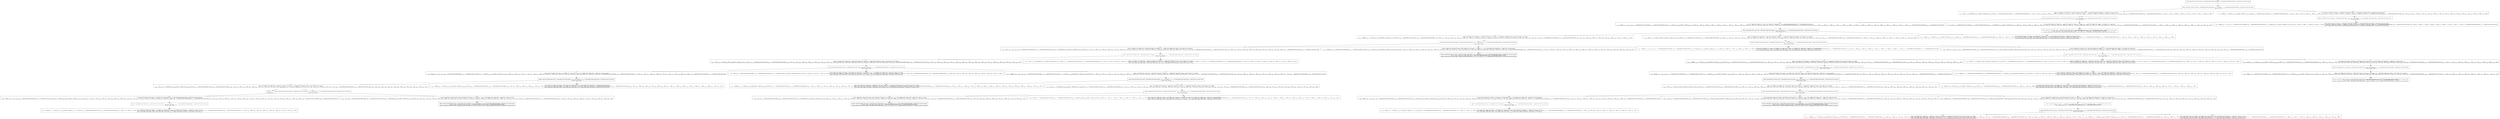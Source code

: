 digraph {
    graph [rankdir=TB
          ,bgcolor=transparent];
    node [shape=box
         ,fillcolor=white
         ,style=filled];
    0 [label=<Or <BR/> eval((C Quad [True True True True], C Quad [False False False False]), v<SUB>0</SUB>, (C Quad [False False False False], C Quad [True True True True])) <BR/>  [  ] >];
    1 [label=<Or <BR/> step((C Quad [True True True True], C Quad [False False False False]), v<SUB>1</SUB>, v<SUB>3</SUB>), eval(v<SUB>3</SUB>, v<SUB>2</SUB>, (C Quad [False False False False], C Quad [True True True True])) <BR/>  [ v<SUB>0</SUB> &rarr; v<SUB>1</SUB> : v<SUB>2</SUB> ] >];
    2 [label=<Or <BR/> eval((C Quad [False True True False], C Quad [True False False True]), v<SUB>2</SUB>, (C Quad [False False False False], C Quad [True True True True])) <BR/>  [ v<SUB>1</SUB> &rarr; Goat, v<SUB>3</SUB> &rarr; (C Quad [False v<SUB>14</SUB> v<SUB>15</SUB> False], C Quad [True v<SUB>18</SUB> v<SUB>19</SUB> True]), v<SUB>4</SUB> &rarr; C Quad [True True True True], v<SUB>5</SUB> &rarr; C Quad [False False False False], v<SUB>7</SUB> &rarr; True, v<SUB>8</SUB> &rarr; True, v<SUB>9</SUB> &rarr; True, v<SUB>10</SUB> &rarr; False, v<SUB>11</SUB> &rarr; False, v<SUB>12</SUB> &rarr; False, v<SUB>13</SUB> &rarr; True, v<SUB>14</SUB> &rarr; True, v<SUB>15</SUB> &rarr; True, v<SUB>16</SUB> &rarr; True, v<SUB>17</SUB> &rarr; False, v<SUB>18</SUB> &rarr; False, v<SUB>19</SUB> &rarr; False, v<SUB>20</SUB> &rarr; False, v<SUB>62</SUB> &rarr; True, v<SUB>63</SUB> &rarr; True, v<SUB>64</SUB> &rarr; True, v<SUB>65</SUB> &rarr; C Quad [False True True False], v<SUB>66</SUB> &rarr; C Quad [True False False True], v<SUB>70</SUB> &rarr; True, v<SUB>71</SUB> &rarr; True, v<SUB>72</SUB> &rarr; False, v<SUB>73</SUB> &rarr; False, v<SUB>74</SUB> &rarr; True, v<SUB>75</SUB> &rarr; True, v<SUB>76</SUB> &rarr; True, v<SUB>77</SUB> &rarr; False, v<SUB>78</SUB> &rarr; False ] >];
    3 [label=<Or <BR/> eval((C Quad [True True True False], C Quad [False False False True]), v<SUB>2</SUB>, (C Quad [False False False False], C Quad [True True True True])) <BR/>  [ v<SUB>1</SUB> &rarr; Empty, v<SUB>3</SUB> &rarr; (C Quad [v<SUB>13</SUB> v<SUB>14</SUB> v<SUB>15</SUB> False], C Quad [v<SUB>17</SUB> v<SUB>18</SUB> v<SUB>19</SUB> True]), v<SUB>4</SUB> &rarr; C Quad [True True True True], v<SUB>5</SUB> &rarr; C Quad [False False False False], v<SUB>7</SUB> &rarr; True, v<SUB>8</SUB> &rarr; True, v<SUB>9</SUB> &rarr; True, v<SUB>10</SUB> &rarr; False, v<SUB>11</SUB> &rarr; False, v<SUB>12</SUB> &rarr; False, v<SUB>13</SUB> &rarr; True, v<SUB>14</SUB> &rarr; True, v<SUB>15</SUB> &rarr; True, v<SUB>16</SUB> &rarr; True, v<SUB>17</SUB> &rarr; False, v<SUB>18</SUB> &rarr; False, v<SUB>19</SUB> &rarr; False, v<SUB>20</SUB> &rarr; False, v<SUB>21</SUB> &rarr; C Quad [True True True False], v<SUB>22</SUB> &rarr; C Quad [False False False True], v<SUB>29</SUB> &rarr; True, v<SUB>30</SUB> &rarr; True, v<SUB>31</SUB> &rarr; False, v<SUB>32</SUB> &rarr; True, v<SUB>33</SUB> &rarr; True, v<SUB>34</SUB> &rarr; False, v<SUB>35</SUB> &rarr; True, v<SUB>36</SUB> &rarr; True, v<SUB>37</SUB> &rarr; False, v<SUB>38</SUB> &rarr; True, v<SUB>39</SUB> &rarr; True, v<SUB>40</SUB> &rarr; True, v<SUB>41</SUB> &rarr; False, v<SUB>42</SUB> &rarr; False, v<SUB>43</SUB> &rarr; False ] >];
    4 [label=<Or <BR/> step((C Quad [False True True False], C Quad [True False False True]), v<SUB>79</SUB>, v<SUB>81</SUB>), eval(v<SUB>81</SUB>, v<SUB>80</SUB>, (C Quad [False False False False], C Quad [True True True True])) <BR/>  [ v<SUB>2</SUB> &rarr; v<SUB>79</SUB> : v<SUB>80</SUB> ] >];
    5 [label=<Or <BR/> eval((C Quad [False True True True], C Quad [True False False False]), v<SUB>80</SUB>, (C Quad [False False False False], C Quad [True True True True])) <BR/>  [ v<SUB>79</SUB> &rarr; Empty, v<SUB>81</SUB> &rarr; (v<SUB>129</SUB>, v<SUB>128</SUB>), v<SUB>82</SUB> &rarr; C Quad [False True True False], v<SUB>83</SUB> &rarr; C Quad [True False False True], v<SUB>84</SUB> &rarr; (C Quad [v<SUB>94</SUB> v<SUB>95</SUB> v<SUB>96</SUB> False], C Quad [v<SUB>98</SUB> v<SUB>99</SUB> v<SUB>100</SUB> True]), v<SUB>88</SUB> &rarr; True, v<SUB>89</SUB> &rarr; False, v<SUB>90</SUB> &rarr; False, v<SUB>91</SUB> &rarr; False, v<SUB>92</SUB> &rarr; True, v<SUB>93</SUB> &rarr; True, v<SUB>94</SUB> &rarr; True, v<SUB>95</SUB> &rarr; False, v<SUB>96</SUB> &rarr; False, v<SUB>97</SUB> &rarr; True, v<SUB>98</SUB> &rarr; False, v<SUB>99</SUB> &rarr; True, v<SUB>100</SUB> &rarr; True, v<SUB>101</SUB> &rarr; False, v<SUB>102</SUB> &rarr; C Quad [True False False False], v<SUB>103</SUB> &rarr; C Quad [False True True True], v<SUB>113</SUB> &rarr; True, v<SUB>114</SUB> &rarr; False, v<SUB>115</SUB> &rarr; False, v<SUB>116</SUB> &rarr; True, v<SUB>117</SUB> &rarr; False, v<SUB>118</SUB> &rarr; False, v<SUB>119</SUB> &rarr; False, v<SUB>120</SUB> &rarr; False, v<SUB>121</SUB> &rarr; False, v<SUB>122</SUB> &rarr; True, v<SUB>123</SUB> &rarr; False, v<SUB>124</SUB> &rarr; False, v<SUB>125</SUB> &rarr; False, v<SUB>126</SUB> &rarr; True, v<SUB>127</SUB> &rarr; True, v<SUB>128</SUB> &rarr; C Quad [True False False False], v<SUB>129</SUB> &rarr; C Quad [False True True True] ] >];
    6 [label=<Or <BR/> swap((C Quad [False False False False], C Quad [True True True True]), v<SUB>81</SUB>), eval(v<SUB>81</SUB>, v<SUB>80</SUB>, (C Quad [False False False False], C Quad [True True True True])) <BR/>  [ v<SUB>79</SUB> &rarr; Goat, v<SUB>82</SUB> &rarr; C Quad [False True True False], v<SUB>83</SUB> &rarr; C Quad [True False False True], v<SUB>84</SUB> &rarr; (C Quad [False v<SUB>95</SUB> v<SUB>96</SUB> False], C Quad [True v<SUB>99</SUB> v<SUB>100</SUB> True]), v<SUB>88</SUB> &rarr; True, v<SUB>89</SUB> &rarr; False, v<SUB>90</SUB> &rarr; False, v<SUB>91</SUB> &rarr; False, v<SUB>92</SUB> &rarr; True, v<SUB>93</SUB> &rarr; True, v<SUB>94</SUB> &rarr; True, v<SUB>95</SUB> &rarr; False, v<SUB>96</SUB> &rarr; False, v<SUB>97</SUB> &rarr; True, v<SUB>98</SUB> &rarr; False, v<SUB>99</SUB> &rarr; True, v<SUB>100</SUB> &rarr; True, v<SUB>101</SUB> &rarr; False, v<SUB>146</SUB> &rarr; False, v<SUB>147</SUB> &rarr; False, v<SUB>148</SUB> &rarr; True, v<SUB>149</SUB> &rarr; C Quad [False False False False], v<SUB>150</SUB> &rarr; C Quad [True True True True], v<SUB>151</SUB> &rarr; False, v<SUB>152</SUB> &rarr; False, v<SUB>153</SUB> &rarr; False, v<SUB>154</SUB> &rarr; False, v<SUB>155</SUB> &rarr; False, v<SUB>156</SUB> &rarr; False, v<SUB>157</SUB> &rarr; True, v<SUB>158</SUB> &rarr; True, v<SUB>159</SUB> &rarr; True ] >];
    7 [label=<Or <BR/> step((C Quad [False True True True], C Quad [True False False False]), v<SUB>130</SUB>, v<SUB>132</SUB>), eval(v<SUB>132</SUB>, v<SUB>131</SUB>, (C Quad [False False False False], C Quad [True True True True])) <BR/>  [ v<SUB>80</SUB> &rarr; v<SUB>130</SUB> : v<SUB>131</SUB> ] >];
    8 [label=<Or <BR/> eval((C Quad [False True False False], C Quad [True False True True]), v<SUB>131</SUB>, (C Quad [False False False False], C Quad [True True True True])) <BR/>  [ v<SUB>130</SUB> &rarr; Cabbage, v<SUB>132</SUB> &rarr; (C Quad [v<SUB>142</SUB> v<SUB>143</SUB> False False], C Quad [v<SUB>146</SUB> v<SUB>147</SUB> True True]), v<SUB>133</SUB> &rarr; C Quad [False True True True], v<SUB>134</SUB> &rarr; C Quad [True False False False], v<SUB>136</SUB> &rarr; False, v<SUB>137</SUB> &rarr; True, v<SUB>138</SUB> &rarr; True, v<SUB>139</SUB> &rarr; True, v<SUB>140</SUB> &rarr; False, v<SUB>141</SUB> &rarr; False, v<SUB>142</SUB> &rarr; False, v<SUB>143</SUB> &rarr; True, v<SUB>144</SUB> &rarr; True, v<SUB>145</SUB> &rarr; True, v<SUB>146</SUB> &rarr; True, v<SUB>147</SUB> &rarr; False, v<SUB>148</SUB> &rarr; False, v<SUB>149</SUB> &rarr; False, v<SUB>196</SUB> &rarr; False, v<SUB>197</SUB> &rarr; True, v<SUB>198</SUB> &rarr; True, v<SUB>199</SUB> &rarr; C Quad [False True False False], v<SUB>200</SUB> &rarr; C Quad [True False True True], v<SUB>204</SUB> &rarr; True, v<SUB>205</SUB> &rarr; False, v<SUB>206</SUB> &rarr; False, v<SUB>207</SUB> &rarr; False, v<SUB>208</SUB> &rarr; True, v<SUB>209</SUB> &rarr; False, v<SUB>210</SUB> &rarr; True, v<SUB>211</SUB> &rarr; False, v<SUB>212</SUB> &rarr; True ] >];
    9 [label=<Or <BR/> eval((C Quad [False False True False], C Quad [False True False True]), v<SUB>131</SUB>, (C Quad [False False False False], C Quad [True True True True])) <BR/>  [ v<SUB>130</SUB> &rarr; Wolf, v<SUB>132</SUB> &rarr; (C Quad [v<SUB>142</SUB> False v<SUB>144</SUB> False], C Quad [v<SUB>147</SUB> True v<SUB>148</SUB> True]), v<SUB>133</SUB> &rarr; C Quad [False True True True], v<SUB>134</SUB> &rarr; C Quad [True False False False], v<SUB>136</SUB> &rarr; False, v<SUB>137</SUB> &rarr; True, v<SUB>138</SUB> &rarr; True, v<SUB>139</SUB> &rarr; True, v<SUB>140</SUB> &rarr; False, v<SUB>141</SUB> &rarr; False, v<SUB>142</SUB> &rarr; False, v<SUB>143</SUB> &rarr; True, v<SUB>144</SUB> &rarr; True, v<SUB>145</SUB> &rarr; True, v<SUB>146</SUB> &rarr; True, v<SUB>147</SUB> &rarr; False, v<SUB>148</SUB> &rarr; False, v<SUB>149</SUB> &rarr; False, v<SUB>164</SUB> &rarr; False, v<SUB>165</SUB> &rarr; True, v<SUB>166</SUB> &rarr; True, v<SUB>167</SUB> &rarr; C Quad [False False True False], v<SUB>168</SUB> &rarr; C Quad [False True False True], v<SUB>172</SUB> &rarr; False, v<SUB>173</SUB> &rarr; True, v<SUB>174</SUB> &rarr; False, v<SUB>175</SUB> &rarr; False, v<SUB>176</SUB> &rarr; False, v<SUB>177</SUB> &rarr; True, v<SUB>178</SUB> &rarr; False, v<SUB>179</SUB> &rarr; True, v<SUB>180</SUB> &rarr; False ] >];
    10 [label=<Leaf <BR/> eval((C Quad [False True True False], C Quad [True False False True]), v<SUB>131</SUB>, (C Quad [False False False False], C Quad [True True True True])) <BR/>  [ v<SUB>130</SUB> &rarr; Empty, v<SUB>132</SUB> &rarr; (C Quad [v<SUB>142</SUB> v<SUB>143</SUB> v<SUB>144</SUB> False], C Quad [v<SUB>146</SUB> v<SUB>147</SUB> v<SUB>148</SUB> True]), v<SUB>133</SUB> &rarr; C Quad [False True True True], v<SUB>134</SUB> &rarr; C Quad [True False False False], v<SUB>136</SUB> &rarr; False, v<SUB>137</SUB> &rarr; True, v<SUB>138</SUB> &rarr; True, v<SUB>139</SUB> &rarr; True, v<SUB>140</SUB> &rarr; False, v<SUB>141</SUB> &rarr; False, v<SUB>142</SUB> &rarr; False, v<SUB>143</SUB> &rarr; True, v<SUB>144</SUB> &rarr; True, v<SUB>145</SUB> &rarr; True, v<SUB>146</SUB> &rarr; True, v<SUB>147</SUB> &rarr; False, v<SUB>148</SUB> &rarr; False, v<SUB>149</SUB> &rarr; False, v<SUB>150</SUB> &rarr; C Quad [False True True False], v<SUB>151</SUB> &rarr; C Quad [True False False True], v<SUB>152</SUB> &rarr; True, v<SUB>153</SUB> &rarr; True, v<SUB>154</SUB> &rarr; False, v<SUB>155</SUB> &rarr; False, v<SUB>156</SUB> &rarr; True, v<SUB>157</SUB> &rarr; True, v<SUB>158</SUB> &rarr; True, v<SUB>159</SUB> &rarr; False, v<SUB>160</SUB> &rarr; False ]  <BR/> eval((C Quad [False True True False], C Quad [True False False True]), v<SUB>2</SUB>, (C Quad [False False False False], C Quad [True True True True]))>];
    11 [label=<Or <BR/> step((C Quad [False True False False], C Quad [True False True True]), v<SUB>213</SUB>, v<SUB>215</SUB>), eval(v<SUB>215</SUB>, v<SUB>214</SUB>, (C Quad [False False False False], C Quad [True True True True])) <BR/>  [ v<SUB>131</SUB> &rarr; v<SUB>213</SUB> : v<SUB>214</SUB> ] >];
    12 [label=<Or <BR/> eval((C Quad [True True False True], C Quad [False False True False]), v<SUB>214</SUB>, (C Quad [False False False False], C Quad [True True True True])) <BR/>  [ v<SUB>213</SUB> &rarr; Goat, v<SUB>215</SUB> &rarr; (v<SUB>251</SUB>, v<SUB>250</SUB>), v<SUB>216</SUB> &rarr; C Quad [False True False False], v<SUB>217</SUB> &rarr; C Quad [True False True True], v<SUB>218</SUB> &rarr; (C Quad [False v<SUB>229</SUB> v<SUB>230</SUB> False], C Quad [True v<SUB>233</SUB> v<SUB>234</SUB> True]), v<SUB>222</SUB> &rarr; True, v<SUB>223</SUB> &rarr; False, v<SUB>224</SUB> &rarr; True, v<SUB>225</SUB> &rarr; False, v<SUB>226</SUB> &rarr; True, v<SUB>227</SUB> &rarr; False, v<SUB>228</SUB> &rarr; True, v<SUB>229</SUB> &rarr; False, v<SUB>230</SUB> &rarr; True, v<SUB>231</SUB> &rarr; True, v<SUB>232</SUB> &rarr; False, v<SUB>233</SUB> &rarr; True, v<SUB>234</SUB> &rarr; False, v<SUB>235</SUB> &rarr; False, v<SUB>236</SUB> &rarr; False, v<SUB>237</SUB> &rarr; True, v<SUB>238</SUB> &rarr; True, v<SUB>239</SUB> &rarr; C Quad [False False True False], v<SUB>240</SUB> &rarr; C Quad [True True False True], v<SUB>241</SUB> &rarr; False, v<SUB>242</SUB> &rarr; True, v<SUB>243</SUB> &rarr; False, v<SUB>244</SUB> &rarr; False, v<SUB>245</SUB> &rarr; False, v<SUB>246</SUB> &rarr; True, v<SUB>247</SUB> &rarr; True, v<SUB>248</SUB> &rarr; True, v<SUB>249</SUB> &rarr; False, v<SUB>250</SUB> &rarr; C Quad [False False True False], v<SUB>251</SUB> &rarr; C Quad [True True False True] ] >];
    13 [label=<Or <BR/> swap((C Quad [True False False False], C Quad [False True True True]), v<SUB>215</SUB>), eval(v<SUB>215</SUB>, v<SUB>214</SUB>, (C Quad [False False False False], C Quad [True True True True])) <BR/>  [ v<SUB>213</SUB> &rarr; Cabbage, v<SUB>216</SUB> &rarr; C Quad [False True False False], v<SUB>217</SUB> &rarr; C Quad [True False True True], v<SUB>218</SUB> &rarr; (C Quad [v<SUB>228</SUB> v<SUB>229</SUB> False False], C Quad [v<SUB>232</SUB> v<SUB>233</SUB> True True]), v<SUB>222</SUB> &rarr; True, v<SUB>223</SUB> &rarr; False, v<SUB>224</SUB> &rarr; True, v<SUB>225</SUB> &rarr; False, v<SUB>226</SUB> &rarr; True, v<SUB>227</SUB> &rarr; False, v<SUB>228</SUB> &rarr; True, v<SUB>229</SUB> &rarr; False, v<SUB>230</SUB> &rarr; True, v<SUB>231</SUB> &rarr; True, v<SUB>232</SUB> &rarr; False, v<SUB>233</SUB> &rarr; True, v<SUB>234</SUB> &rarr; False, v<SUB>235</SUB> &rarr; False, v<SUB>265</SUB> &rarr; True, v<SUB>266</SUB> &rarr; False, v<SUB>267</SUB> &rarr; True, v<SUB>268</SUB> &rarr; C Quad [True False False False], v<SUB>269</SUB> &rarr; C Quad [False True True True], v<SUB>270</SUB> &rarr; True, v<SUB>271</SUB> &rarr; False, v<SUB>272</SUB> &rarr; False, v<SUB>273</SUB> &rarr; True, v<SUB>274</SUB> &rarr; False, v<SUB>275</SUB> &rarr; False, v<SUB>276</SUB> &rarr; False, v<SUB>277</SUB> &rarr; False, v<SUB>278</SUB> &rarr; False, v<SUB>279</SUB> &rarr; True, v<SUB>280</SUB> &rarr; False, v<SUB>281</SUB> &rarr; False, v<SUB>282</SUB> &rarr; False, v<SUB>283</SUB> &rarr; True, v<SUB>284</SUB> &rarr; True ] >];
    14 [label=<Or <BR/> step((C Quad [True True False True], C Quad [False False True False]), v<SUB>252</SUB>, v<SUB>254</SUB>), eval(v<SUB>254</SUB>, v<SUB>253</SUB>, (C Quad [False False False False], C Quad [True True True True])) <BR/>  [ v<SUB>214</SUB> &rarr; v<SUB>252</SUB> : v<SUB>253</SUB> ] >];
    15 [label=<Or <BR/> eval((C Quad [True False False False], C Quad [False True True True]), v<SUB>253</SUB>, (C Quad [False False False False], C Quad [True True True True])) <BR/>  [ v<SUB>252</SUB> &rarr; Wolf, v<SUB>254</SUB> &rarr; (C Quad [v<SUB>264</SUB> False v<SUB>266</SUB> False], C Quad [v<SUB>269</SUB> True v<SUB>270</SUB> True]), v<SUB>255</SUB> &rarr; C Quad [True True False True], v<SUB>256</SUB> &rarr; C Quad [False False True False], v<SUB>258</SUB> &rarr; True, v<SUB>259</SUB> &rarr; True, v<SUB>260</SUB> &rarr; False, v<SUB>261</SUB> &rarr; False, v<SUB>262</SUB> &rarr; False, v<SUB>263</SUB> &rarr; True, v<SUB>264</SUB> &rarr; True, v<SUB>265</SUB> &rarr; True, v<SUB>266</SUB> &rarr; False, v<SUB>267</SUB> &rarr; True, v<SUB>268</SUB> &rarr; False, v<SUB>269</SUB> &rarr; False, v<SUB>270</SUB> &rarr; True, v<SUB>271</SUB> &rarr; False, v<SUB>286</SUB> &rarr; True, v<SUB>287</SUB> &rarr; False, v<SUB>288</SUB> &rarr; True, v<SUB>289</SUB> &rarr; C Quad [True False False False], v<SUB>290</SUB> &rarr; C Quad [False True True True], v<SUB>291</SUB> &rarr; True, v<SUB>292</SUB> &rarr; False, v<SUB>293</SUB> &rarr; False, v<SUB>294</SUB> &rarr; True, v<SUB>295</SUB> &rarr; False, v<SUB>296</SUB> &rarr; False, v<SUB>297</SUB> &rarr; False, v<SUB>298</SUB> &rarr; False, v<SUB>299</SUB> &rarr; False, v<SUB>300</SUB> &rarr; True, v<SUB>301</SUB> &rarr; False, v<SUB>302</SUB> &rarr; False, v<SUB>303</SUB> &rarr; False, v<SUB>304</SUB> &rarr; True, v<SUB>305</SUB> &rarr; True ] >];
    16 [label=<Leaf <BR/> eval((C Quad [False True False False], C Quad [True False True True]), v<SUB>253</SUB>, (C Quad [False False False False], C Quad [True True True True])) <BR/>  [ v<SUB>252</SUB> &rarr; Goat, v<SUB>254</SUB> &rarr; (C Quad [False v<SUB>265</SUB> v<SUB>266</SUB> False], C Quad [True v<SUB>269</SUB> v<SUB>270</SUB> True]), v<SUB>255</SUB> &rarr; C Quad [True True False True], v<SUB>256</SUB> &rarr; C Quad [False False True False], v<SUB>258</SUB> &rarr; True, v<SUB>259</SUB> &rarr; True, v<SUB>260</SUB> &rarr; False, v<SUB>261</SUB> &rarr; False, v<SUB>262</SUB> &rarr; False, v<SUB>263</SUB> &rarr; True, v<SUB>264</SUB> &rarr; True, v<SUB>265</SUB> &rarr; True, v<SUB>266</SUB> &rarr; False, v<SUB>267</SUB> &rarr; True, v<SUB>268</SUB> &rarr; False, v<SUB>269</SUB> &rarr; False, v<SUB>270</SUB> &rarr; True, v<SUB>271</SUB> &rarr; False, v<SUB>272</SUB> &rarr; True, v<SUB>273</SUB> &rarr; False, v<SUB>274</SUB> &rarr; True, v<SUB>275</SUB> &rarr; C Quad [False True False False], v<SUB>276</SUB> &rarr; C Quad [True False True True], v<SUB>277</SUB> &rarr; True, v<SUB>278</SUB> &rarr; False, v<SUB>279</SUB> &rarr; False, v<SUB>280</SUB> &rarr; False, v<SUB>281</SUB> &rarr; True, v<SUB>282</SUB> &rarr; False, v<SUB>283</SUB> &rarr; True, v<SUB>284</SUB> &rarr; False, v<SUB>285</SUB> &rarr; True ]  <BR/> eval((C Quad [False True False False], C Quad [True False True True]), v<SUB>131</SUB>, (C Quad [False False False False], C Quad [True True True True]))>];
    17 [label=<Or <BR/> step((C Quad [True False False False], C Quad [False True True True]), v<SUB>306</SUB>, v<SUB>308</SUB>), eval(v<SUB>308</SUB>, v<SUB>307</SUB>, (C Quad [False False False False], C Quad [True True True True])) <BR/>  [ v<SUB>253</SUB> &rarr; v<SUB>306</SUB> : v<SUB>307</SUB> ] >];
    18 [label=<Or <BR/> eval((C Quad [True False False True], C Quad [False True True False]), v<SUB>307</SUB>, (C Quad [False False False False], C Quad [True True True True])) <BR/>  [ v<SUB>306</SUB> &rarr; Empty, v<SUB>308</SUB> &rarr; (v<SUB>341</SUB>, v<SUB>340</SUB>), v<SUB>309</SUB> &rarr; C Quad [True False False False], v<SUB>310</SUB> &rarr; C Quad [False True True True], v<SUB>311</SUB> &rarr; (C Quad [v<SUB>321</SUB> v<SUB>322</SUB> v<SUB>323</SUB> False], C Quad [v<SUB>325</SUB> v<SUB>326</SUB> v<SUB>327</SUB> True]), v<SUB>315</SUB> &rarr; False, v<SUB>316</SUB> &rarr; True, v<SUB>317</SUB> &rarr; True, v<SUB>318</SUB> &rarr; True, v<SUB>319</SUB> &rarr; False, v<SUB>320</SUB> &rarr; False, v<SUB>321</SUB> &rarr; False, v<SUB>322</SUB> &rarr; True, v<SUB>323</SUB> &rarr; True, v<SUB>324</SUB> &rarr; True, v<SUB>325</SUB> &rarr; True, v<SUB>326</SUB> &rarr; False, v<SUB>327</SUB> &rarr; False, v<SUB>328</SUB> &rarr; False, v<SUB>329</SUB> &rarr; C Quad [False True True False], v<SUB>330</SUB> &rarr; C Quad [True False False True], v<SUB>331</SUB> &rarr; True, v<SUB>332</SUB> &rarr; True, v<SUB>333</SUB> &rarr; False, v<SUB>334</SUB> &rarr; False, v<SUB>335</SUB> &rarr; True, v<SUB>336</SUB> &rarr; True, v<SUB>337</SUB> &rarr; True, v<SUB>338</SUB> &rarr; False, v<SUB>339</SUB> &rarr; False, v<SUB>340</SUB> &rarr; C Quad [False True True False], v<SUB>341</SUB> &rarr; C Quad [True False False True] ] >];
    19 [label=<Leaf <BR/> swap((C Quad [False False True False], C Quad [False True False True]), v<SUB>308</SUB>), eval(v<SUB>308</SUB>, v<SUB>307</SUB>, (C Quad [False False False False], C Quad [True True True True])) <BR/>  [ v<SUB>306</SUB> &rarr; Wolf, v<SUB>309</SUB> &rarr; C Quad [True False False False], v<SUB>310</SUB> &rarr; C Quad [False True True True], v<SUB>311</SUB> &rarr; (C Quad [v<SUB>321</SUB> False v<SUB>323</SUB> False], C Quad [v<SUB>326</SUB> True v<SUB>327</SUB> True]), v<SUB>315</SUB> &rarr; False, v<SUB>316</SUB> &rarr; True, v<SUB>317</SUB> &rarr; True, v<SUB>318</SUB> &rarr; True, v<SUB>319</SUB> &rarr; False, v<SUB>320</SUB> &rarr; False, v<SUB>321</SUB> &rarr; False, v<SUB>322</SUB> &rarr; True, v<SUB>323</SUB> &rarr; True, v<SUB>324</SUB> &rarr; True, v<SUB>325</SUB> &rarr; True, v<SUB>326</SUB> &rarr; False, v<SUB>327</SUB> &rarr; False, v<SUB>328</SUB> &rarr; False, v<SUB>340</SUB> &rarr; False, v<SUB>341</SUB> &rarr; True, v<SUB>342</SUB> &rarr; True, v<SUB>343</SUB> &rarr; C Quad [False False True False], v<SUB>344</SUB> &rarr; C Quad [False True False True], v<SUB>345</SUB> &rarr; False, v<SUB>346</SUB> &rarr; True, v<SUB>347</SUB> &rarr; False, v<SUB>348</SUB> &rarr; False, v<SUB>349</SUB> &rarr; False, v<SUB>350</SUB> &rarr; True, v<SUB>351</SUB> &rarr; False, v<SUB>352</SUB> &rarr; True, v<SUB>353</SUB> &rarr; False ]  <BR/> swap((C Quad [False False True False], C Quad [False True False True]), v<SUB>391</SUB>), eval(v<SUB>391</SUB>, v<SUB>390</SUB>, (C Quad [False False False False], C Quad [True True True True]))>];
    20 [label=<Or <BR/> eval((C Quad [True False True True], C Quad [False True False False]), v<SUB>307</SUB>, (C Quad [False False False False], C Quad [True True True True])) <BR/>  [ v<SUB>306</SUB> &rarr; Cabbage, v<SUB>308</SUB> &rarr; (v<SUB>369</SUB>, v<SUB>368</SUB>), v<SUB>309</SUB> &rarr; C Quad [True False False False], v<SUB>310</SUB> &rarr; C Quad [False True True True], v<SUB>311</SUB> &rarr; (C Quad [v<SUB>321</SUB> v<SUB>322</SUB> False False], C Quad [v<SUB>325</SUB> v<SUB>326</SUB> True True]), v<SUB>315</SUB> &rarr; False, v<SUB>316</SUB> &rarr; True, v<SUB>317</SUB> &rarr; True, v<SUB>318</SUB> &rarr; True, v<SUB>319</SUB> &rarr; False, v<SUB>320</SUB> &rarr; False, v<SUB>321</SUB> &rarr; False, v<SUB>322</SUB> &rarr; True, v<SUB>323</SUB> &rarr; True, v<SUB>324</SUB> &rarr; True, v<SUB>325</SUB> &rarr; True, v<SUB>326</SUB> &rarr; False, v<SUB>327</SUB> &rarr; False, v<SUB>328</SUB> &rarr; False, v<SUB>354</SUB> &rarr; False, v<SUB>355</SUB> &rarr; True, v<SUB>356</SUB> &rarr; True, v<SUB>357</SUB> &rarr; C Quad [False True False False], v<SUB>358</SUB> &rarr; C Quad [True False True True], v<SUB>359</SUB> &rarr; True, v<SUB>360</SUB> &rarr; False, v<SUB>361</SUB> &rarr; False, v<SUB>362</SUB> &rarr; False, v<SUB>363</SUB> &rarr; True, v<SUB>364</SUB> &rarr; False, v<SUB>365</SUB> &rarr; True, v<SUB>366</SUB> &rarr; False, v<SUB>367</SUB> &rarr; True, v<SUB>368</SUB> &rarr; C Quad [False True False False], v<SUB>369</SUB> &rarr; C Quad [True False True True] ] >];
    21 [label=<Or <BR/> step((C Quad [True False False True], C Quad [False True True False]), v<SUB>342</SUB>, v<SUB>344</SUB>), eval(v<SUB>344</SUB>, v<SUB>343</SUB>, (C Quad [False False False False], C Quad [True True True True])) <BR/>  [ v<SUB>307</SUB> &rarr; v<SUB>342</SUB> : v<SUB>343</SUB> ] >];
    22 [label=<Or <BR/> eval((C Quad [False False False False], C Quad [True True True True]), v<SUB>343</SUB>, (C Quad [False False False False], C Quad [True True True True])) <BR/>  [ v<SUB>342</SUB> &rarr; Goat, v<SUB>344</SUB> &rarr; (C Quad [False v<SUB>355</SUB> v<SUB>356</SUB> False], C Quad [True v<SUB>359</SUB> v<SUB>360</SUB> True]), v<SUB>345</SUB> &rarr; C Quad [True False False True], v<SUB>346</SUB> &rarr; C Quad [False True True False], v<SUB>348</SUB> &rarr; True, v<SUB>349</SUB> &rarr; False, v<SUB>350</SUB> &rarr; False, v<SUB>351</SUB> &rarr; False, v<SUB>352</SUB> &rarr; True, v<SUB>353</SUB> &rarr; True, v<SUB>354</SUB> &rarr; True, v<SUB>355</SUB> &rarr; False, v<SUB>356</SUB> &rarr; False, v<SUB>357</SUB> &rarr; True, v<SUB>358</SUB> &rarr; False, v<SUB>359</SUB> &rarr; True, v<SUB>360</SUB> &rarr; True, v<SUB>361</SUB> &rarr; False, v<SUB>379</SUB> &rarr; False, v<SUB>380</SUB> &rarr; False, v<SUB>381</SUB> &rarr; True, v<SUB>382</SUB> &rarr; C Quad [False False False False], v<SUB>383</SUB> &rarr; C Quad [True True True True], v<SUB>384</SUB> &rarr; False, v<SUB>385</SUB> &rarr; False, v<SUB>386</SUB> &rarr; False, v<SUB>387</SUB> &rarr; False, v<SUB>388</SUB> &rarr; False, v<SUB>389</SUB> &rarr; False, v<SUB>390</SUB> &rarr; True, v<SUB>391</SUB> &rarr; True, v<SUB>392</SUB> &rarr; True ] >];
    23 [label=<Leaf <BR/> eval((C Quad [True False False False], C Quad [False True True True]), v<SUB>343</SUB>, (C Quad [False False False False], C Quad [True True True True])) <BR/>  [ v<SUB>342</SUB> &rarr; Empty, v<SUB>344</SUB> &rarr; (C Quad [v<SUB>354</SUB> v<SUB>355</SUB> v<SUB>356</SUB> False], C Quad [v<SUB>358</SUB> v<SUB>359</SUB> v<SUB>360</SUB> True]), v<SUB>345</SUB> &rarr; C Quad [True False False True], v<SUB>346</SUB> &rarr; C Quad [False True True False], v<SUB>348</SUB> &rarr; True, v<SUB>349</SUB> &rarr; False, v<SUB>350</SUB> &rarr; False, v<SUB>351</SUB> &rarr; False, v<SUB>352</SUB> &rarr; True, v<SUB>353</SUB> &rarr; True, v<SUB>354</SUB> &rarr; True, v<SUB>355</SUB> &rarr; False, v<SUB>356</SUB> &rarr; False, v<SUB>357</SUB> &rarr; True, v<SUB>358</SUB> &rarr; False, v<SUB>359</SUB> &rarr; True, v<SUB>360</SUB> &rarr; True, v<SUB>361</SUB> &rarr; False, v<SUB>362</SUB> &rarr; C Quad [True False False False], v<SUB>363</SUB> &rarr; C Quad [False True True True], v<SUB>364</SUB> &rarr; True, v<SUB>365</SUB> &rarr; False, v<SUB>366</SUB> &rarr; False, v<SUB>367</SUB> &rarr; True, v<SUB>368</SUB> &rarr; False, v<SUB>369</SUB> &rarr; False, v<SUB>370</SUB> &rarr; False, v<SUB>371</SUB> &rarr; False, v<SUB>372</SUB> &rarr; False, v<SUB>373</SUB> &rarr; True, v<SUB>374</SUB> &rarr; False, v<SUB>375</SUB> &rarr; False, v<SUB>376</SUB> &rarr; False, v<SUB>377</SUB> &rarr; True, v<SUB>378</SUB> &rarr; True ]  <BR/> eval((C Quad [True False False False], C Quad [False True True True]), v<SUB>253</SUB>, (C Quad [False False False False], C Quad [True True True True]))>];
    24 [label=<Success <BR/>  [ v<SUB>343</SUB> &rarr; [] ] >];
    25 [label=<Or <BR/> step((C Quad [False False False False], C Quad [True True True True]), v<SUB>393</SUB>, v<SUB>395</SUB>), eval(v<SUB>395</SUB>, v<SUB>394</SUB>, (C Quad [False False False False], C Quad [True True True True])) <BR/>  [ v<SUB>343</SUB> &rarr; v<SUB>393</SUB> : v<SUB>394</SUB> ] >];
    26 [label=<Or <BR/> eval((C Quad [False False False True], C Quad [True True True False]), v<SUB>394</SUB>, (C Quad [False False False False], C Quad [True True True True])) <BR/>  [ v<SUB>393</SUB> &rarr; Empty, v<SUB>395</SUB> &rarr; (v<SUB>434</SUB>, v<SUB>433</SUB>), v<SUB>396</SUB> &rarr; C Quad [False False False False], v<SUB>397</SUB> &rarr; C Quad [True True True True], v<SUB>398</SUB> &rarr; (C Quad [v<SUB>408</SUB> v<SUB>409</SUB> v<SUB>410</SUB> False], C Quad [v<SUB>412</SUB> v<SUB>413</SUB> v<SUB>414</SUB> True]), v<SUB>402</SUB> &rarr; True, v<SUB>403</SUB> &rarr; True, v<SUB>404</SUB> &rarr; True, v<SUB>405</SUB> &rarr; False, v<SUB>406</SUB> &rarr; False, v<SUB>407</SUB> &rarr; False, v<SUB>408</SUB> &rarr; True, v<SUB>409</SUB> &rarr; True, v<SUB>410</SUB> &rarr; True, v<SUB>411</SUB> &rarr; True, v<SUB>412</SUB> &rarr; False, v<SUB>413</SUB> &rarr; False, v<SUB>414</SUB> &rarr; False, v<SUB>415</SUB> &rarr; False, v<SUB>416</SUB> &rarr; C Quad [True True True False], v<SUB>417</SUB> &rarr; C Quad [False False False True], v<SUB>418</SUB> &rarr; True, v<SUB>419</SUB> &rarr; True, v<SUB>420</SUB> &rarr; False, v<SUB>421</SUB> &rarr; True, v<SUB>422</SUB> &rarr; True, v<SUB>423</SUB> &rarr; False, v<SUB>424</SUB> &rarr; True, v<SUB>425</SUB> &rarr; True, v<SUB>426</SUB> &rarr; False, v<SUB>427</SUB> &rarr; True, v<SUB>428</SUB> &rarr; True, v<SUB>429</SUB> &rarr; True, v<SUB>430</SUB> &rarr; False, v<SUB>431</SUB> &rarr; False, v<SUB>432</SUB> &rarr; False, v<SUB>433</SUB> &rarr; C Quad [True True True False], v<SUB>434</SUB> &rarr; C Quad [False False False True] ] >];
    27 [label=<Or <BR/> swap((C Quad [False True True False], C Quad [True False False True]), v<SUB>395</SUB>), eval(v<SUB>395</SUB>, v<SUB>394</SUB>, (C Quad [False False False False], C Quad [True True True True])) <BR/>  [ v<SUB>393</SUB> &rarr; Goat, v<SUB>396</SUB> &rarr; C Quad [False False False False], v<SUB>397</SUB> &rarr; C Quad [True True True True], v<SUB>398</SUB> &rarr; (C Quad [False v<SUB>409</SUB> v<SUB>410</SUB> False], C Quad [True v<SUB>413</SUB> v<SUB>414</SUB> True]), v<SUB>402</SUB> &rarr; True, v<SUB>403</SUB> &rarr; True, v<SUB>404</SUB> &rarr; True, v<SUB>405</SUB> &rarr; False, v<SUB>406</SUB> &rarr; False, v<SUB>407</SUB> &rarr; False, v<SUB>408</SUB> &rarr; True, v<SUB>409</SUB> &rarr; True, v<SUB>410</SUB> &rarr; True, v<SUB>411</SUB> &rarr; True, v<SUB>412</SUB> &rarr; False, v<SUB>413</SUB> &rarr; False, v<SUB>414</SUB> &rarr; False, v<SUB>415</SUB> &rarr; False, v<SUB>433</SUB> &rarr; True, v<SUB>434</SUB> &rarr; True, v<SUB>435</SUB> &rarr; True, v<SUB>436</SUB> &rarr; C Quad [False True True False], v<SUB>437</SUB> &rarr; C Quad [True False False True], v<SUB>438</SUB> &rarr; True, v<SUB>439</SUB> &rarr; True, v<SUB>440</SUB> &rarr; False, v<SUB>441</SUB> &rarr; False, v<SUB>442</SUB> &rarr; True, v<SUB>443</SUB> &rarr; True, v<SUB>444</SUB> &rarr; True, v<SUB>445</SUB> &rarr; False, v<SUB>446</SUB> &rarr; False ] >];
    28 [label=<Or <BR/> step((C Quad [False False False True], C Quad [True True True False]), v<SUB>435</SUB>, v<SUB>437</SUB>), eval(v<SUB>437</SUB>, v<SUB>436</SUB>, (C Quad [False False False False], C Quad [True True True True])) <BR/>  [ v<SUB>394</SUB> &rarr; v<SUB>435</SUB> : v<SUB>436</SUB> ] >];
    29 [label=<Leaf <BR/> eval((C Quad [False False False False], C Quad [True True True True]), v<SUB>436</SUB>, (C Quad [False False False False], C Quad [True True True True])) <BR/>  [ v<SUB>435</SUB> &rarr; Empty, v<SUB>437</SUB> &rarr; (C Quad [v<SUB>447</SUB> v<SUB>448</SUB> v<SUB>449</SUB> False], C Quad [v<SUB>451</SUB> v<SUB>452</SUB> v<SUB>453</SUB> True]), v<SUB>438</SUB> &rarr; C Quad [False False False True], v<SUB>439</SUB> &rarr; C Quad [True True True False], v<SUB>441</SUB> &rarr; False, v<SUB>442</SUB> &rarr; False, v<SUB>443</SUB> &rarr; False, v<SUB>444</SUB> &rarr; True, v<SUB>445</SUB> &rarr; True, v<SUB>446</SUB> &rarr; True, v<SUB>447</SUB> &rarr; False, v<SUB>448</SUB> &rarr; False, v<SUB>449</SUB> &rarr; False, v<SUB>450</SUB> &rarr; True, v<SUB>451</SUB> &rarr; True, v<SUB>452</SUB> &rarr; True, v<SUB>453</SUB> &rarr; True, v<SUB>454</SUB> &rarr; False, v<SUB>455</SUB> &rarr; C Quad [False False False False], v<SUB>456</SUB> &rarr; C Quad [True True True True], v<SUB>457</SUB> &rarr; False, v<SUB>458</SUB> &rarr; False, v<SUB>459</SUB> &rarr; False, v<SUB>460</SUB> &rarr; False, v<SUB>461</SUB> &rarr; False, v<SUB>462</SUB> &rarr; False, v<SUB>463</SUB> &rarr; True, v<SUB>464</SUB> &rarr; True, v<SUB>465</SUB> &rarr; True ]  <BR/> eval((C Quad [False False False False], C Quad [True True True True]), v<SUB>343</SUB>, (C Quad [False False False False], C Quad [True True True True]))>];
    30 [label=<Leaf <BR/> step((C Quad [True False False True], C Quad [False True True False]), v<SUB>449</SUB>, v<SUB>451</SUB>), eval(v<SUB>451</SUB>, v<SUB>450</SUB>, (C Quad [False False False False], C Quad [True True True True])) <BR/>  [ v<SUB>394</SUB> &rarr; v<SUB>449</SUB> : v<SUB>450</SUB>, v<SUB>395</SUB> &rarr; (v<SUB>448</SUB>, v<SUB>447</SUB>), v<SUB>447</SUB> &rarr; C Quad [False True True False], v<SUB>448</SUB> &rarr; C Quad [True False False True] ]  <BR/> step((C Quad [True False False True], C Quad [False True True False]), v<SUB>342</SUB>, v<SUB>344</SUB>), eval(v<SUB>344</SUB>, v<SUB>343</SUB>, (C Quad [False False False False], C Quad [True True True True]))>];
    31 [label=<Or <BR/> step((C Quad [True False True True], C Quad [False True False False]), v<SUB>370</SUB>, v<SUB>372</SUB>), eval(v<SUB>372</SUB>, v<SUB>371</SUB>, (C Quad [False False False False], C Quad [True True True True])) <BR/>  [ v<SUB>307</SUB> &rarr; v<SUB>370</SUB> : v<SUB>371</SUB> ] >];
    32 [label=<Leaf <BR/> eval((C Quad [True False False False], C Quad [False True True True]), v<SUB>371</SUB>, (C Quad [False False False False], C Quad [True True True True])) <BR/>  [ v<SUB>370</SUB> &rarr; Cabbage, v<SUB>372</SUB> &rarr; (C Quad [v<SUB>382</SUB> v<SUB>383</SUB> False False], C Quad [v<SUB>386</SUB> v<SUB>387</SUB> True True]), v<SUB>373</SUB> &rarr; C Quad [True False True True], v<SUB>374</SUB> &rarr; C Quad [False True False False], v<SUB>376</SUB> &rarr; True, v<SUB>377</SUB> &rarr; False, v<SUB>378</SUB> &rarr; True, v<SUB>379</SUB> &rarr; False, v<SUB>380</SUB> &rarr; True, v<SUB>381</SUB> &rarr; False, v<SUB>382</SUB> &rarr; True, v<SUB>383</SUB> &rarr; False, v<SUB>384</SUB> &rarr; True, v<SUB>385</SUB> &rarr; True, v<SUB>386</SUB> &rarr; False, v<SUB>387</SUB> &rarr; True, v<SUB>388</SUB> &rarr; False, v<SUB>389</SUB> &rarr; False, v<SUB>404</SUB> &rarr; True, v<SUB>405</SUB> &rarr; False, v<SUB>406</SUB> &rarr; True, v<SUB>407</SUB> &rarr; C Quad [True False False False], v<SUB>408</SUB> &rarr; C Quad [False True True True], v<SUB>409</SUB> &rarr; True, v<SUB>410</SUB> &rarr; False, v<SUB>411</SUB> &rarr; False, v<SUB>412</SUB> &rarr; True, v<SUB>413</SUB> &rarr; False, v<SUB>414</SUB> &rarr; False, v<SUB>415</SUB> &rarr; False, v<SUB>416</SUB> &rarr; False, v<SUB>417</SUB> &rarr; False, v<SUB>418</SUB> &rarr; True, v<SUB>419</SUB> &rarr; False, v<SUB>420</SUB> &rarr; False, v<SUB>421</SUB> &rarr; False, v<SUB>422</SUB> &rarr; True, v<SUB>423</SUB> &rarr; True ]  <BR/> eval((C Quad [True False False False], C Quad [False True True True]), v<SUB>253</SUB>, (C Quad [False False False False], C Quad [True True True True]))>];
    33 [label=<Or <BR/> eval((C Quad [False False True False], C Quad [True True False True]), v<SUB>371</SUB>, (C Quad [False False False False], C Quad [True True True True])) <BR/>  [ v<SUB>370</SUB> &rarr; Goat, v<SUB>372</SUB> &rarr; (C Quad [False v<SUB>383</SUB> v<SUB>384</SUB> False], C Quad [True v<SUB>387</SUB> v<SUB>388</SUB> True]), v<SUB>373</SUB> &rarr; C Quad [True False True True], v<SUB>374</SUB> &rarr; C Quad [False True False False], v<SUB>376</SUB> &rarr; True, v<SUB>377</SUB> &rarr; False, v<SUB>378</SUB> &rarr; True, v<SUB>379</SUB> &rarr; False, v<SUB>380</SUB> &rarr; True, v<SUB>381</SUB> &rarr; False, v<SUB>382</SUB> &rarr; True, v<SUB>383</SUB> &rarr; False, v<SUB>384</SUB> &rarr; True, v<SUB>385</SUB> &rarr; True, v<SUB>386</SUB> &rarr; False, v<SUB>387</SUB> &rarr; True, v<SUB>388</SUB> &rarr; False, v<SUB>389</SUB> &rarr; False, v<SUB>390</SUB> &rarr; False, v<SUB>391</SUB> &rarr; True, v<SUB>392</SUB> &rarr; True, v<SUB>393</SUB> &rarr; C Quad [False False True False], v<SUB>394</SUB> &rarr; C Quad [True True False True], v<SUB>395</SUB> &rarr; False, v<SUB>396</SUB> &rarr; True, v<SUB>397</SUB> &rarr; False, v<SUB>398</SUB> &rarr; False, v<SUB>399</SUB> &rarr; False, v<SUB>400</SUB> &rarr; True, v<SUB>401</SUB> &rarr; True, v<SUB>402</SUB> &rarr; True, v<SUB>403</SUB> &rarr; False ] >];
    34 [label=<Or <BR/> step((C Quad [False False True False], C Quad [True True False True]), v<SUB>404</SUB>, v<SUB>406</SUB>), eval(v<SUB>406</SUB>, v<SUB>405</SUB>, (C Quad [False False False False], C Quad [True True True True])) <BR/>  [ v<SUB>371</SUB> &rarr; v<SUB>404</SUB> : v<SUB>405</SUB> ] >];
    35 [label=<Or <BR/> swap((C Quad [False True False False], C Quad [True False True True]), v<SUB>406</SUB>), eval(v<SUB>406</SUB>, v<SUB>405</SUB>, (C Quad [False False False False], C Quad [True True True True])) <BR/>  [ v<SUB>404</SUB> &rarr; Goat, v<SUB>407</SUB> &rarr; C Quad [False False True False], v<SUB>408</SUB> &rarr; C Quad [True True False True], v<SUB>409</SUB> &rarr; (C Quad [False v<SUB>420</SUB> v<SUB>421</SUB> False], C Quad [True v<SUB>424</SUB> v<SUB>425</SUB> True]), v<SUB>413</SUB> &rarr; True, v<SUB>414</SUB> &rarr; True, v<SUB>415</SUB> &rarr; False, v<SUB>416</SUB> &rarr; False, v<SUB>417</SUB> &rarr; False, v<SUB>418</SUB> &rarr; True, v<SUB>419</SUB> &rarr; True, v<SUB>420</SUB> &rarr; True, v<SUB>421</SUB> &rarr; False, v<SUB>422</SUB> &rarr; True, v<SUB>423</SUB> &rarr; False, v<SUB>424</SUB> &rarr; False, v<SUB>425</SUB> &rarr; True, v<SUB>426</SUB> &rarr; False, v<SUB>427</SUB> &rarr; True, v<SUB>428</SUB> &rarr; False, v<SUB>429</SUB> &rarr; True, v<SUB>430</SUB> &rarr; C Quad [False True False False], v<SUB>431</SUB> &rarr; C Quad [True False True True], v<SUB>432</SUB> &rarr; True, v<SUB>433</SUB> &rarr; False, v<SUB>434</SUB> &rarr; False, v<SUB>435</SUB> &rarr; False, v<SUB>436</SUB> &rarr; True, v<SUB>437</SUB> &rarr; False, v<SUB>438</SUB> &rarr; True, v<SUB>439</SUB> &rarr; False, v<SUB>440</SUB> &rarr; True ] >];
    36 [label=<Leaf <BR/> swap((C Quad [True False False False], C Quad [False True True True]), v<SUB>406</SUB>), eval(v<SUB>406</SUB>, v<SUB>405</SUB>, (C Quad [False False False False], C Quad [True True True True])) <BR/>  [ v<SUB>404</SUB> &rarr; Wolf, v<SUB>407</SUB> &rarr; C Quad [False False True False], v<SUB>408</SUB> &rarr; C Quad [True True False True], v<SUB>409</SUB> &rarr; (C Quad [v<SUB>419</SUB> False v<SUB>421</SUB> False], C Quad [v<SUB>424</SUB> True v<SUB>425</SUB> True]), v<SUB>413</SUB> &rarr; True, v<SUB>414</SUB> &rarr; True, v<SUB>415</SUB> &rarr; False, v<SUB>416</SUB> &rarr; False, v<SUB>417</SUB> &rarr; False, v<SUB>418</SUB> &rarr; True, v<SUB>419</SUB> &rarr; True, v<SUB>420</SUB> &rarr; True, v<SUB>421</SUB> &rarr; False, v<SUB>422</SUB> &rarr; True, v<SUB>423</SUB> &rarr; False, v<SUB>424</SUB> &rarr; False, v<SUB>425</SUB> &rarr; True, v<SUB>426</SUB> &rarr; False, v<SUB>441</SUB> &rarr; True, v<SUB>442</SUB> &rarr; False, v<SUB>443</SUB> &rarr; True, v<SUB>444</SUB> &rarr; C Quad [True False False False], v<SUB>445</SUB> &rarr; C Quad [False True True True], v<SUB>446</SUB> &rarr; True, v<SUB>447</SUB> &rarr; False, v<SUB>448</SUB> &rarr; False, v<SUB>449</SUB> &rarr; True, v<SUB>450</SUB> &rarr; False, v<SUB>451</SUB> &rarr; False, v<SUB>452</SUB> &rarr; False, v<SUB>453</SUB> &rarr; False, v<SUB>454</SUB> &rarr; False, v<SUB>455</SUB> &rarr; True, v<SUB>456</SUB> &rarr; False, v<SUB>457</SUB> &rarr; False, v<SUB>458</SUB> &rarr; False, v<SUB>459</SUB> &rarr; True, v<SUB>460</SUB> &rarr; True ]  <BR/> swap((C Quad [True False False False], C Quad [False True True True]), v<SUB>215</SUB>), eval(v<SUB>215</SUB>, v<SUB>214</SUB>, (C Quad [False False False False], C Quad [True True True True]))>];
    37 [label=<Leaf <BR/> step((C Quad [True False True True], C Quad [False True False False]), v<SUB>443</SUB>, v<SUB>445</SUB>), eval(v<SUB>445</SUB>, v<SUB>444</SUB>, (C Quad [False False False False], C Quad [True True True True])) <BR/>  [ v<SUB>405</SUB> &rarr; v<SUB>443</SUB> : v<SUB>444</SUB>, v<SUB>406</SUB> &rarr; (v<SUB>442</SUB>, v<SUB>441</SUB>), v<SUB>441</SUB> &rarr; C Quad [False True False False], v<SUB>442</SUB> &rarr; C Quad [True False True True] ]  <BR/> step((C Quad [True False True True], C Quad [False True False False]), v<SUB>370</SUB>, v<SUB>372</SUB>), eval(v<SUB>372</SUB>, v<SUB>371</SUB>, (C Quad [False False False False], C Quad [True True True True]))>];
    38 [label=<Leaf <BR/> step((C Quad [False True True True], C Quad [True False False False]), v<SUB>287</SUB>, v<SUB>289</SUB>), eval(v<SUB>289</SUB>, v<SUB>288</SUB>, (C Quad [False False False False], C Quad [True True True True])) <BR/>  [ v<SUB>214</SUB> &rarr; v<SUB>287</SUB> : v<SUB>288</SUB>, v<SUB>215</SUB> &rarr; (v<SUB>286</SUB>, v<SUB>285</SUB>), v<SUB>285</SUB> &rarr; C Quad [True False False False], v<SUB>286</SUB> &rarr; C Quad [False True True True] ]  <BR/> step((C Quad [False True True True], C Quad [True False False False]), v<SUB>130</SUB>, v<SUB>132</SUB>), eval(v<SUB>132</SUB>, v<SUB>131</SUB>, (C Quad [False False False False], C Quad [True True True True]))>];
    39 [label=<Or <BR/> step((C Quad [False False True False], C Quad [False True False True]), v<SUB>181</SUB>, v<SUB>183</SUB>), eval(v<SUB>183</SUB>, v<SUB>182</SUB>, (C Quad [False False False False], C Quad [True True True True])) <BR/>  [ v<SUB>131</SUB> &rarr; v<SUB>181</SUB> : v<SUB>182</SUB> ] >];
    40 [label=<Leaf <BR/> eval((C Quad [False False True True], C Quad [False True False False]), v<SUB>182</SUB>, (C Quad [False False False False], C Quad [True True True True])) <BR/>  [ v<SUB>181</SUB> &rarr; Empty, v<SUB>183</SUB> &rarr; (v<SUB>216</SUB>, v<SUB>215</SUB>), v<SUB>184</SUB> &rarr; C Quad [False False True False], v<SUB>185</SUB> &rarr; C Quad [False True False True], v<SUB>186</SUB> &rarr; (C Quad [v<SUB>196</SUB> v<SUB>197</SUB> v<SUB>198</SUB> False], C Quad [v<SUB>200</SUB> v<SUB>201</SUB> v<SUB>202</SUB> True]), v<SUB>190</SUB> &rarr; False, v<SUB>191</SUB> &rarr; True, v<SUB>192</SUB> &rarr; False, v<SUB>193</SUB> &rarr; False, v<SUB>194</SUB> &rarr; False, v<SUB>195</SUB> &rarr; True, v<SUB>196</SUB> &rarr; False, v<SUB>197</SUB> &rarr; True, v<SUB>198</SUB> &rarr; False, v<SUB>199</SUB> &rarr; True, v<SUB>200</SUB> &rarr; False, v<SUB>201</SUB> &rarr; False, v<SUB>202</SUB> &rarr; True, v<SUB>203</SUB> &rarr; False, v<SUB>204</SUB> &rarr; C Quad [False True False False], v<SUB>205</SUB> &rarr; C Quad [False False True True], v<SUB>206</SUB> &rarr; True, v<SUB>207</SUB> &rarr; False, v<SUB>208</SUB> &rarr; False, v<SUB>209</SUB> &rarr; False, v<SUB>210</SUB> &rarr; True, v<SUB>211</SUB> &rarr; False, v<SUB>212</SUB> &rarr; False, v<SUB>213</SUB> &rarr; False, v<SUB>214</SUB> &rarr; True, v<SUB>215</SUB> &rarr; C Quad [False True False False], v<SUB>216</SUB> &rarr; C Quad [False False True True] ]  <BR/> eval((C Quad [False False True True], C Quad [False True False False]), v<SUB>390</SUB>, (C Quad [False False False False], C Quad [True True True True]))>];
    41 [label=<Or <BR/> eval((C Quad [False True True True], C Quad [False False False False]), v<SUB>182</SUB>, (C Quad [False False False False], C Quad [True True True True])) <BR/>  [ v<SUB>181</SUB> &rarr; Wolf, v<SUB>183</SUB> &rarr; (v<SUB>248</SUB>, v<SUB>247</SUB>), v<SUB>184</SUB> &rarr; C Quad [False False True False], v<SUB>185</SUB> &rarr; C Quad [False True False True], v<SUB>186</SUB> &rarr; (C Quad [v<SUB>196</SUB> False v<SUB>198</SUB> False], C Quad [v<SUB>201</SUB> True v<SUB>202</SUB> True]), v<SUB>190</SUB> &rarr; False, v<SUB>191</SUB> &rarr; True, v<SUB>192</SUB> &rarr; False, v<SUB>193</SUB> &rarr; False, v<SUB>194</SUB> &rarr; False, v<SUB>195</SUB> &rarr; True, v<SUB>196</SUB> &rarr; False, v<SUB>197</SUB> &rarr; True, v<SUB>198</SUB> &rarr; False, v<SUB>199</SUB> &rarr; True, v<SUB>200</SUB> &rarr; False, v<SUB>201</SUB> &rarr; False, v<SUB>202</SUB> &rarr; True, v<SUB>203</SUB> &rarr; False, v<SUB>233</SUB> &rarr; False, v<SUB>234</SUB> &rarr; False, v<SUB>235</SUB> &rarr; True, v<SUB>236</SUB> &rarr; C Quad [False False False False], v<SUB>237</SUB> &rarr; C Quad [False True True True], v<SUB>238</SUB> &rarr; False, v<SUB>239</SUB> &rarr; False, v<SUB>240</SUB> &rarr; False, v<SUB>241</SUB> &rarr; False, v<SUB>242</SUB> &rarr; False, v<SUB>243</SUB> &rarr; False, v<SUB>244</SUB> &rarr; False, v<SUB>245</SUB> &rarr; True, v<SUB>246</SUB> &rarr; True, v<SUB>247</SUB> &rarr; C Quad [False False False False], v<SUB>248</SUB> &rarr; C Quad [False True True True] ] >];
    42 [label=<Or <BR/> step((C Quad [False True True True], C Quad [False False False False]), v<SUB>249</SUB>, v<SUB>251</SUB>), eval(v<SUB>251</SUB>, v<SUB>250</SUB>, (C Quad [False False False False], C Quad [True True True True])) <BR/>  [ v<SUB>182</SUB> &rarr; v<SUB>249</SUB> : v<SUB>250</SUB> ] >];
    43 [label=<Or <BR/> eval((C Quad [False True False False], C Quad [False False True True]), v<SUB>250</SUB>, (C Quad [False False False False], C Quad [True True True True])) <BR/>  [ v<SUB>249</SUB> &rarr; Cabbage, v<SUB>251</SUB> &rarr; (C Quad [v<SUB>261</SUB> v<SUB>262</SUB> False False], C Quad [v<SUB>265</SUB> v<SUB>266</SUB> True True]), v<SUB>252</SUB> &rarr; C Quad [False True True True], v<SUB>253</SUB> &rarr; C Quad [False False False False], v<SUB>255</SUB> &rarr; False, v<SUB>256</SUB> &rarr; True, v<SUB>257</SUB> &rarr; True, v<SUB>258</SUB> &rarr; False, v<SUB>259</SUB> &rarr; False, v<SUB>260</SUB> &rarr; False, v<SUB>261</SUB> &rarr; False, v<SUB>262</SUB> &rarr; True, v<SUB>263</SUB> &rarr; True, v<SUB>264</SUB> &rarr; True, v<SUB>265</SUB> &rarr; False, v<SUB>266</SUB> &rarr; False, v<SUB>267</SUB> &rarr; False, v<SUB>268</SUB> &rarr; False, v<SUB>294</SUB> &rarr; False, v<SUB>295</SUB> &rarr; True, v<SUB>296</SUB> &rarr; True, v<SUB>297</SUB> &rarr; C Quad [False True False False], v<SUB>298</SUB> &rarr; C Quad [False False True True], v<SUB>299</SUB> &rarr; True, v<SUB>300</SUB> &rarr; False, v<SUB>301</SUB> &rarr; False, v<SUB>302</SUB> &rarr; False, v<SUB>303</SUB> &rarr; True, v<SUB>304</SUB> &rarr; False, v<SUB>305</SUB> &rarr; False, v<SUB>306</SUB> &rarr; False, v<SUB>307</SUB> &rarr; True ] >];
    44 [label=<Leaf <BR/> eval((C Quad [False False True False], C Quad [False True False True]), v<SUB>250</SUB>, (C Quad [False False False False], C Quad [True True True True])) <BR/>  [ v<SUB>249</SUB> &rarr; Wolf, v<SUB>251</SUB> &rarr; (C Quad [v<SUB>261</SUB> False v<SUB>263</SUB> False], C Quad [v<SUB>266</SUB> True v<SUB>267</SUB> True]), v<SUB>252</SUB> &rarr; C Quad [False True True True], v<SUB>253</SUB> &rarr; C Quad [False False False False], v<SUB>255</SUB> &rarr; False, v<SUB>256</SUB> &rarr; True, v<SUB>257</SUB> &rarr; True, v<SUB>258</SUB> &rarr; False, v<SUB>259</SUB> &rarr; False, v<SUB>260</SUB> &rarr; False, v<SUB>261</SUB> &rarr; False, v<SUB>262</SUB> &rarr; True, v<SUB>263</SUB> &rarr; True, v<SUB>264</SUB> &rarr; True, v<SUB>265</SUB> &rarr; False, v<SUB>266</SUB> &rarr; False, v<SUB>267</SUB> &rarr; False, v<SUB>268</SUB> &rarr; False, v<SUB>280</SUB> &rarr; False, v<SUB>281</SUB> &rarr; True, v<SUB>282</SUB> &rarr; True, v<SUB>283</SUB> &rarr; C Quad [False False True False], v<SUB>284</SUB> &rarr; C Quad [False True False True], v<SUB>285</SUB> &rarr; False, v<SUB>286</SUB> &rarr; True, v<SUB>287</SUB> &rarr; False, v<SUB>288</SUB> &rarr; False, v<SUB>289</SUB> &rarr; False, v<SUB>290</SUB> &rarr; True, v<SUB>291</SUB> &rarr; False, v<SUB>292</SUB> &rarr; True, v<SUB>293</SUB> &rarr; False ]  <BR/> eval((C Quad [False False True False], C Quad [False True False True]), v<SUB>131</SUB>, (C Quad [False False False False], C Quad [True True True True]))>];
    45 [label=<Or <BR/> eval((C Quad [False True True False], C Quad [False False False True]), v<SUB>250</SUB>, (C Quad [False False False False], C Quad [True True True True])) <BR/>  [ v<SUB>249</SUB> &rarr; Empty, v<SUB>251</SUB> &rarr; (C Quad [v<SUB>261</SUB> v<SUB>262</SUB> v<SUB>263</SUB> False], C Quad [v<SUB>265</SUB> v<SUB>266</SUB> v<SUB>267</SUB> True]), v<SUB>252</SUB> &rarr; C Quad [False True True True], v<SUB>253</SUB> &rarr; C Quad [False False False False], v<SUB>255</SUB> &rarr; False, v<SUB>256</SUB> &rarr; True, v<SUB>257</SUB> &rarr; True, v<SUB>258</SUB> &rarr; False, v<SUB>259</SUB> &rarr; False, v<SUB>260</SUB> &rarr; False, v<SUB>261</SUB> &rarr; False, v<SUB>262</SUB> &rarr; True, v<SUB>263</SUB> &rarr; True, v<SUB>264</SUB> &rarr; True, v<SUB>265</SUB> &rarr; False, v<SUB>266</SUB> &rarr; False, v<SUB>267</SUB> &rarr; False, v<SUB>268</SUB> &rarr; False, v<SUB>269</SUB> &rarr; C Quad [False True True False], v<SUB>270</SUB> &rarr; C Quad [False False False True], v<SUB>271</SUB> &rarr; True, v<SUB>272</SUB> &rarr; True, v<SUB>273</SUB> &rarr; False, v<SUB>274</SUB> &rarr; False, v<SUB>275</SUB> &rarr; True, v<SUB>276</SUB> &rarr; True, v<SUB>277</SUB> &rarr; False, v<SUB>278</SUB> &rarr; False, v<SUB>279</SUB> &rarr; False ] >];
    46 [label=<Or <BR/> step((C Quad [False True False False], C Quad [False False True True]), v<SUB>308</SUB>, v<SUB>310</SUB>), eval(v<SUB>310</SUB>, v<SUB>309</SUB>, (C Quad [False False False False], C Quad [True True True True])) <BR/>  [ v<SUB>250</SUB> &rarr; v<SUB>308</SUB> : v<SUB>309</SUB> ] >];
    47 [label=<Or <BR/> eval((C Quad [False True False True], C Quad [False False True False]), v<SUB>309</SUB>, (C Quad [False False False False], C Quad [True True True True])) <BR/>  [ v<SUB>308</SUB> &rarr; Empty, v<SUB>310</SUB> &rarr; (v<SUB>343</SUB>, v<SUB>342</SUB>), v<SUB>311</SUB> &rarr; C Quad [False True False False], v<SUB>312</SUB> &rarr; C Quad [False False True True], v<SUB>313</SUB> &rarr; (C Quad [v<SUB>323</SUB> v<SUB>324</SUB> v<SUB>325</SUB> False], C Quad [v<SUB>327</SUB> v<SUB>328</SUB> v<SUB>329</SUB> True]), v<SUB>317</SUB> &rarr; False, v<SUB>318</SUB> &rarr; False, v<SUB>319</SUB> &rarr; True, v<SUB>320</SUB> &rarr; False, v<SUB>321</SUB> &rarr; True, v<SUB>322</SUB> &rarr; False, v<SUB>323</SUB> &rarr; False, v<SUB>324</SUB> &rarr; False, v<SUB>325</SUB> &rarr; True, v<SUB>326</SUB> &rarr; True, v<SUB>327</SUB> &rarr; False, v<SUB>328</SUB> &rarr; True, v<SUB>329</SUB> &rarr; False, v<SUB>330</SUB> &rarr; False, v<SUB>331</SUB> &rarr; C Quad [False False True False], v<SUB>332</SUB> &rarr; C Quad [False True False True], v<SUB>333</SUB> &rarr; False, v<SUB>334</SUB> &rarr; True, v<SUB>335</SUB> &rarr; False, v<SUB>336</SUB> &rarr; False, v<SUB>337</SUB> &rarr; False, v<SUB>338</SUB> &rarr; True, v<SUB>339</SUB> &rarr; False, v<SUB>340</SUB> &rarr; True, v<SUB>341</SUB> &rarr; False, v<SUB>342</SUB> &rarr; C Quad [False False True False], v<SUB>343</SUB> &rarr; C Quad [False True False True] ] >];
    48 [label=<Leaf <BR/> swap((C Quad [False False False False], C Quad [False True True True]), v<SUB>310</SUB>), eval(v<SUB>310</SUB>, v<SUB>309</SUB>, (C Quad [False False False False], C Quad [True True True True])) <BR/>  [ v<SUB>308</SUB> &rarr; Cabbage, v<SUB>311</SUB> &rarr; C Quad [False True False False], v<SUB>312</SUB> &rarr; C Quad [False False True True], v<SUB>313</SUB> &rarr; (C Quad [v<SUB>323</SUB> v<SUB>324</SUB> False False], C Quad [v<SUB>327</SUB> v<SUB>328</SUB> True True]), v<SUB>317</SUB> &rarr; False, v<SUB>318</SUB> &rarr; False, v<SUB>319</SUB> &rarr; True, v<SUB>320</SUB> &rarr; False, v<SUB>321</SUB> &rarr; True, v<SUB>322</SUB> &rarr; False, v<SUB>323</SUB> &rarr; False, v<SUB>324</SUB> &rarr; False, v<SUB>325</SUB> &rarr; True, v<SUB>326</SUB> &rarr; True, v<SUB>327</SUB> &rarr; False, v<SUB>328</SUB> &rarr; True, v<SUB>329</SUB> &rarr; False, v<SUB>330</SUB> &rarr; False, v<SUB>348</SUB> &rarr; False, v<SUB>349</SUB> &rarr; False, v<SUB>350</SUB> &rarr; True, v<SUB>351</SUB> &rarr; C Quad [False False False False], v<SUB>352</SUB> &rarr; C Quad [False True True True], v<SUB>353</SUB> &rarr; False, v<SUB>354</SUB> &rarr; False, v<SUB>355</SUB> &rarr; False, v<SUB>356</SUB> &rarr; False, v<SUB>357</SUB> &rarr; False, v<SUB>358</SUB> &rarr; False, v<SUB>359</SUB> &rarr; False, v<SUB>360</SUB> &rarr; True, v<SUB>361</SUB> &rarr; True ]  <BR/> swap((C Quad [False False False False], C Quad [False True True True]), v<SUB>282</SUB>), eval(v<SUB>282</SUB>, v<SUB>281</SUB>, (C Quad [False False False False], C Quad [True True True True]))>];
    49 [label=<Or <BR/> step((C Quad [False True False True], C Quad [False False True False]), v<SUB>344</SUB>, v<SUB>346</SUB>), eval(v<SUB>346</SUB>, v<SUB>345</SUB>, (C Quad [False False False False], C Quad [True True True True])) <BR/>  [ v<SUB>309</SUB> &rarr; v<SUB>344</SUB> : v<SUB>345</SUB> ] >];
    50 [label=<Or <BR/> eval((C Quad [False False False False], C Quad [False True True True]), v<SUB>345</SUB>, (C Quad [False False False False], C Quad [True True True True])) <BR/>  [ v<SUB>344</SUB> &rarr; Wolf, v<SUB>346</SUB> &rarr; (C Quad [v<SUB>356</SUB> False v<SUB>358</SUB> False], C Quad [v<SUB>361</SUB> True v<SUB>362</SUB> True]), v<SUB>347</SUB> &rarr; C Quad [False True False True], v<SUB>348</SUB> &rarr; C Quad [False False True False], v<SUB>350</SUB> &rarr; False, v<SUB>351</SUB> &rarr; True, v<SUB>352</SUB> &rarr; False, v<SUB>353</SUB> &rarr; False, v<SUB>354</SUB> &rarr; False, v<SUB>355</SUB> &rarr; True, v<SUB>356</SUB> &rarr; False, v<SUB>357</SUB> &rarr; True, v<SUB>358</SUB> &rarr; False, v<SUB>359</SUB> &rarr; True, v<SUB>360</SUB> &rarr; False, v<SUB>361</SUB> &rarr; False, v<SUB>362</SUB> &rarr; True, v<SUB>363</SUB> &rarr; False, v<SUB>375</SUB> &rarr; False, v<SUB>376</SUB> &rarr; False, v<SUB>377</SUB> &rarr; True, v<SUB>378</SUB> &rarr; C Quad [False False False False], v<SUB>379</SUB> &rarr; C Quad [False True True True], v<SUB>380</SUB> &rarr; False, v<SUB>381</SUB> &rarr; False, v<SUB>382</SUB> &rarr; False, v<SUB>383</SUB> &rarr; False, v<SUB>384</SUB> &rarr; False, v<SUB>385</SUB> &rarr; False, v<SUB>386</SUB> &rarr; False, v<SUB>387</SUB> &rarr; True, v<SUB>388</SUB> &rarr; True ] >];
    51 [label=<Leaf <BR/> eval((C Quad [False True False False], C Quad [False False True True]), v<SUB>345</SUB>, (C Quad [False False False False], C Quad [True True True True])) <BR/>  [ v<SUB>344</SUB> &rarr; Empty, v<SUB>346</SUB> &rarr; (C Quad [v<SUB>356</SUB> v<SUB>357</SUB> v<SUB>358</SUB> False], C Quad [v<SUB>360</SUB> v<SUB>361</SUB> v<SUB>362</SUB> True]), v<SUB>347</SUB> &rarr; C Quad [False True False True], v<SUB>348</SUB> &rarr; C Quad [False False True False], v<SUB>350</SUB> &rarr; False, v<SUB>351</SUB> &rarr; True, v<SUB>352</SUB> &rarr; False, v<SUB>353</SUB> &rarr; False, v<SUB>354</SUB> &rarr; False, v<SUB>355</SUB> &rarr; True, v<SUB>356</SUB> &rarr; False, v<SUB>357</SUB> &rarr; True, v<SUB>358</SUB> &rarr; False, v<SUB>359</SUB> &rarr; True, v<SUB>360</SUB> &rarr; False, v<SUB>361</SUB> &rarr; False, v<SUB>362</SUB> &rarr; True, v<SUB>363</SUB> &rarr; False, v<SUB>364</SUB> &rarr; C Quad [False True False False], v<SUB>365</SUB> &rarr; C Quad [False False True True], v<SUB>366</SUB> &rarr; True, v<SUB>367</SUB> &rarr; False, v<SUB>368</SUB> &rarr; False, v<SUB>369</SUB> &rarr; False, v<SUB>370</SUB> &rarr; True, v<SUB>371</SUB> &rarr; False, v<SUB>372</SUB> &rarr; False, v<SUB>373</SUB> &rarr; False, v<SUB>374</SUB> &rarr; True ]  <BR/> eval((C Quad [False True False False], C Quad [False False True True]), v<SUB>250</SUB>, (C Quad [False False False False], C Quad [True True True True]))>];
    52 [label=<Or <BR/> step((C Quad [False False False False], C Quad [False True True True]), v<SUB>389</SUB>, v<SUB>391</SUB>), eval(v<SUB>391</SUB>, v<SUB>390</SUB>, (C Quad [False False False False], C Quad [True True True True])) <BR/>  [ v<SUB>345</SUB> &rarr; v<SUB>389</SUB> : v<SUB>390</SUB> ] >];
    53 [label=<Or <BR/> eval((C Quad [False False False True], C Quad [False True True False]), v<SUB>390</SUB>, (C Quad [False False False False], C Quad [True True True True])) <BR/>  [ v<SUB>389</SUB> &rarr; Empty, v<SUB>391</SUB> &rarr; (v<SUB>424</SUB>, v<SUB>423</SUB>), v<SUB>392</SUB> &rarr; C Quad [False False False False], v<SUB>393</SUB> &rarr; C Quad [False True True True], v<SUB>394</SUB> &rarr; (C Quad [v<SUB>404</SUB> v<SUB>405</SUB> v<SUB>406</SUB> False], C Quad [v<SUB>408</SUB> v<SUB>409</SUB> v<SUB>410</SUB> True]), v<SUB>398</SUB> &rarr; False, v<SUB>399</SUB> &rarr; True, v<SUB>400</SUB> &rarr; True, v<SUB>401</SUB> &rarr; False, v<SUB>402</SUB> &rarr; False, v<SUB>403</SUB> &rarr; False, v<SUB>404</SUB> &rarr; False, v<SUB>405</SUB> &rarr; True, v<SUB>406</SUB> &rarr; True, v<SUB>407</SUB> &rarr; True, v<SUB>408</SUB> &rarr; False, v<SUB>409</SUB> &rarr; False, v<SUB>410</SUB> &rarr; False, v<SUB>411</SUB> &rarr; False, v<SUB>412</SUB> &rarr; C Quad [False True True False], v<SUB>413</SUB> &rarr; C Quad [False False False True], v<SUB>414</SUB> &rarr; True, v<SUB>415</SUB> &rarr; True, v<SUB>416</SUB> &rarr; False, v<SUB>417</SUB> &rarr; False, v<SUB>418</SUB> &rarr; True, v<SUB>419</SUB> &rarr; True, v<SUB>420</SUB> &rarr; False, v<SUB>421</SUB> &rarr; False, v<SUB>422</SUB> &rarr; False, v<SUB>423</SUB> &rarr; C Quad [False True True False], v<SUB>424</SUB> &rarr; C Quad [False False False True] ] >];
    54 [label=<Or <BR/> swap((C Quad [False False True False], C Quad [False True False True]), v<SUB>391</SUB>), eval(v<SUB>391</SUB>, v<SUB>390</SUB>, (C Quad [False False False False], C Quad [True True True True])) <BR/>  [ v<SUB>389</SUB> &rarr; Wolf, v<SUB>392</SUB> &rarr; C Quad [False False False False], v<SUB>393</SUB> &rarr; C Quad [False True True True], v<SUB>394</SUB> &rarr; (C Quad [v<SUB>404</SUB> False v<SUB>406</SUB> False], C Quad [v<SUB>409</SUB> True v<SUB>410</SUB> True]), v<SUB>398</SUB> &rarr; False, v<SUB>399</SUB> &rarr; True, v<SUB>400</SUB> &rarr; True, v<SUB>401</SUB> &rarr; False, v<SUB>402</SUB> &rarr; False, v<SUB>403</SUB> &rarr; False, v<SUB>404</SUB> &rarr; False, v<SUB>405</SUB> &rarr; True, v<SUB>406</SUB> &rarr; True, v<SUB>407</SUB> &rarr; True, v<SUB>408</SUB> &rarr; False, v<SUB>409</SUB> &rarr; False, v<SUB>410</SUB> &rarr; False, v<SUB>411</SUB> &rarr; False, v<SUB>423</SUB> &rarr; False, v<SUB>424</SUB> &rarr; True, v<SUB>425</SUB> &rarr; True, v<SUB>426</SUB> &rarr; C Quad [False False True False], v<SUB>427</SUB> &rarr; C Quad [False True False True], v<SUB>428</SUB> &rarr; False, v<SUB>429</SUB> &rarr; True, v<SUB>430</SUB> &rarr; False, v<SUB>431</SUB> &rarr; False, v<SUB>432</SUB> &rarr; False, v<SUB>433</SUB> &rarr; True, v<SUB>434</SUB> &rarr; False, v<SUB>435</SUB> &rarr; True, v<SUB>436</SUB> &rarr; False ] >];
    55 [label=<Or <BR/> swap((C Quad [False True False False], C Quad [False False True True]), v<SUB>391</SUB>), eval(v<SUB>391</SUB>, v<SUB>390</SUB>, (C Quad [False False False False], C Quad [True True True True])) <BR/>  [ v<SUB>389</SUB> &rarr; Cabbage, v<SUB>392</SUB> &rarr; C Quad [False False False False], v<SUB>393</SUB> &rarr; C Quad [False True True True], v<SUB>394</SUB> &rarr; (C Quad [v<SUB>404</SUB> v<SUB>405</SUB> False False], C Quad [v<SUB>408</SUB> v<SUB>409</SUB> True True]), v<SUB>398</SUB> &rarr; False, v<SUB>399</SUB> &rarr; True, v<SUB>400</SUB> &rarr; True, v<SUB>401</SUB> &rarr; False, v<SUB>402</SUB> &rarr; False, v<SUB>403</SUB> &rarr; False, v<SUB>404</SUB> &rarr; False, v<SUB>405</SUB> &rarr; True, v<SUB>406</SUB> &rarr; True, v<SUB>407</SUB> &rarr; True, v<SUB>408</SUB> &rarr; False, v<SUB>409</SUB> &rarr; False, v<SUB>410</SUB> &rarr; False, v<SUB>411</SUB> &rarr; False, v<SUB>437</SUB> &rarr; False, v<SUB>438</SUB> &rarr; True, v<SUB>439</SUB> &rarr; True, v<SUB>440</SUB> &rarr; C Quad [False True False False], v<SUB>441</SUB> &rarr; C Quad [False False True True], v<SUB>442</SUB> &rarr; True, v<SUB>443</SUB> &rarr; False, v<SUB>444</SUB> &rarr; False, v<SUB>445</SUB> &rarr; False, v<SUB>446</SUB> &rarr; True, v<SUB>447</SUB> &rarr; False, v<SUB>448</SUB> &rarr; False, v<SUB>449</SUB> &rarr; False, v<SUB>450</SUB> &rarr; True ] >];
    56 [label=<Or <BR/> step((C Quad [False False False True], C Quad [False True True False]), v<SUB>425</SUB>, v<SUB>427</SUB>), eval(v<SUB>427</SUB>, v<SUB>426</SUB>, (C Quad [False False False False], C Quad [True True True True])) <BR/>  [ v<SUB>390</SUB> &rarr; v<SUB>425</SUB> : v<SUB>426</SUB> ] >];
    57 [label=<Leaf <BR/> eval((C Quad [False False False False], C Quad [False True True True]), v<SUB>426</SUB>, (C Quad [False False False False], C Quad [True True True True])) <BR/>  [ v<SUB>425</SUB> &rarr; Empty, v<SUB>427</SUB> &rarr; (C Quad [v<SUB>437</SUB> v<SUB>438</SUB> v<SUB>439</SUB> False], C Quad [v<SUB>441</SUB> v<SUB>442</SUB> v<SUB>443</SUB> True]), v<SUB>428</SUB> &rarr; C Quad [False False False True], v<SUB>429</SUB> &rarr; C Quad [False True True False], v<SUB>431</SUB> &rarr; False, v<SUB>432</SUB> &rarr; False, v<SUB>433</SUB> &rarr; False, v<SUB>434</SUB> &rarr; False, v<SUB>435</SUB> &rarr; True, v<SUB>436</SUB> &rarr; True, v<SUB>437</SUB> &rarr; False, v<SUB>438</SUB> &rarr; False, v<SUB>439</SUB> &rarr; False, v<SUB>440</SUB> &rarr; True, v<SUB>441</SUB> &rarr; False, v<SUB>442</SUB> &rarr; True, v<SUB>443</SUB> &rarr; True, v<SUB>444</SUB> &rarr; False, v<SUB>445</SUB> &rarr; C Quad [False False False False], v<SUB>446</SUB> &rarr; C Quad [False True True True], v<SUB>447</SUB> &rarr; False, v<SUB>448</SUB> &rarr; False, v<SUB>449</SUB> &rarr; False, v<SUB>450</SUB> &rarr; False, v<SUB>451</SUB> &rarr; False, v<SUB>452</SUB> &rarr; False, v<SUB>453</SUB> &rarr; False, v<SUB>454</SUB> &rarr; True, v<SUB>455</SUB> &rarr; True ]  <BR/> eval((C Quad [False False False False], C Quad [False True True True]), v<SUB>345</SUB>, (C Quad [False False False False], C Quad [True True True True]))>];
    58 [label=<Leaf <BR/> step((C Quad [False True False True], C Quad [False False True False]), v<SUB>439</SUB>, v<SUB>441</SUB>), eval(v<SUB>441</SUB>, v<SUB>440</SUB>, (C Quad [False False False False], C Quad [True True True True])) <BR/>  [ v<SUB>390</SUB> &rarr; v<SUB>439</SUB> : v<SUB>440</SUB>, v<SUB>391</SUB> &rarr; (v<SUB>438</SUB>, v<SUB>437</SUB>), v<SUB>437</SUB> &rarr; C Quad [False False True False], v<SUB>438</SUB> &rarr; C Quad [False True False True] ]  <BR/> step((C Quad [False True False True], C Quad [False False True False]), v<SUB>344</SUB>, v<SUB>346</SUB>), eval(v<SUB>346</SUB>, v<SUB>345</SUB>, (C Quad [False False False False], C Quad [True True True True]))>];
    59 [label=<Or <BR/> eval((C Quad [False False True True], C Quad [False True False False]), v<SUB>390</SUB>, (C Quad [False False False False], C Quad [True True True True])) <BR/>  [ v<SUB>391</SUB> &rarr; (v<SUB>452</SUB>, v<SUB>451</SUB>), v<SUB>451</SUB> &rarr; C Quad [False True False False], v<SUB>452</SUB> &rarr; C Quad [False False True True] ] >];
    60 [label=<Or <BR/> step((C Quad [False False True True], C Quad [False True False False]), v<SUB>453</SUB>, v<SUB>455</SUB>), eval(v<SUB>455</SUB>, v<SUB>454</SUB>, (C Quad [False False False False], C Quad [True True True True])) <BR/>  [ v<SUB>390</SUB> &rarr; v<SUB>453</SUB> : v<SUB>454</SUB> ] >];
    61 [label=<Leaf <BR/> eval((C Quad [False False False False], C Quad [False True True True]), v<SUB>454</SUB>, (C Quad [False False False False], C Quad [True True True True])) <BR/>  [ v<SUB>453</SUB> &rarr; Cabbage, v<SUB>455</SUB> &rarr; (C Quad [v<SUB>465</SUB> v<SUB>466</SUB> False False], C Quad [v<SUB>469</SUB> v<SUB>470</SUB> True True]), v<SUB>456</SUB> &rarr; C Quad [False False True True], v<SUB>457</SUB> &rarr; C Quad [False True False False], v<SUB>459</SUB> &rarr; False, v<SUB>460</SUB> &rarr; False, v<SUB>461</SUB> &rarr; True, v<SUB>462</SUB> &rarr; False, v<SUB>463</SUB> &rarr; True, v<SUB>464</SUB> &rarr; False, v<SUB>465</SUB> &rarr; False, v<SUB>466</SUB> &rarr; False, v<SUB>467</SUB> &rarr; True, v<SUB>468</SUB> &rarr; True, v<SUB>469</SUB> &rarr; False, v<SUB>470</SUB> &rarr; True, v<SUB>471</SUB> &rarr; False, v<SUB>472</SUB> &rarr; False, v<SUB>484</SUB> &rarr; False, v<SUB>485</SUB> &rarr; False, v<SUB>486</SUB> &rarr; True, v<SUB>487</SUB> &rarr; C Quad [False False False False], v<SUB>488</SUB> &rarr; C Quad [False True True True], v<SUB>489</SUB> &rarr; False, v<SUB>490</SUB> &rarr; False, v<SUB>491</SUB> &rarr; False, v<SUB>492</SUB> &rarr; False, v<SUB>493</SUB> &rarr; False, v<SUB>494</SUB> &rarr; False, v<SUB>495</SUB> &rarr; False, v<SUB>496</SUB> &rarr; True, v<SUB>497</SUB> &rarr; True ]  <BR/> eval((C Quad [False False False False], C Quad [False True True True]), v<SUB>345</SUB>, (C Quad [False False False False], C Quad [True True True True]))>];
    62 [label=<Leaf <BR/> eval((C Quad [False False True False], C Quad [False True False True]), v<SUB>454</SUB>, (C Quad [False False False False], C Quad [True True True True])) <BR/>  [ v<SUB>453</SUB> &rarr; Empty, v<SUB>455</SUB> &rarr; (C Quad [v<SUB>465</SUB> v<SUB>466</SUB> v<SUB>467</SUB> False], C Quad [v<SUB>469</SUB> v<SUB>470</SUB> v<SUB>471</SUB> True]), v<SUB>456</SUB> &rarr; C Quad [False False True True], v<SUB>457</SUB> &rarr; C Quad [False True False False], v<SUB>459</SUB> &rarr; False, v<SUB>460</SUB> &rarr; False, v<SUB>461</SUB> &rarr; True, v<SUB>462</SUB> &rarr; False, v<SUB>463</SUB> &rarr; True, v<SUB>464</SUB> &rarr; False, v<SUB>465</SUB> &rarr; False, v<SUB>466</SUB> &rarr; False, v<SUB>467</SUB> &rarr; True, v<SUB>468</SUB> &rarr; True, v<SUB>469</SUB> &rarr; False, v<SUB>470</SUB> &rarr; True, v<SUB>471</SUB> &rarr; False, v<SUB>472</SUB> &rarr; False, v<SUB>473</SUB> &rarr; C Quad [False False True False], v<SUB>474</SUB> &rarr; C Quad [False True False True], v<SUB>475</SUB> &rarr; False, v<SUB>476</SUB> &rarr; True, v<SUB>477</SUB> &rarr; False, v<SUB>478</SUB> &rarr; False, v<SUB>479</SUB> &rarr; False, v<SUB>480</SUB> &rarr; True, v<SUB>481</SUB> &rarr; False, v<SUB>482</SUB> &rarr; True, v<SUB>483</SUB> &rarr; False ]  <BR/> eval((C Quad [False False True False], C Quad [False True False True]), v<SUB>131</SUB>, (C Quad [False False False False], C Quad [True True True True]))>];
    63 [label=<Or <BR/> step((C Quad [False True True False], C Quad [False False False True]), v<SUB>280</SUB>, v<SUB>282</SUB>), eval(v<SUB>282</SUB>, v<SUB>281</SUB>, (C Quad [False False False False], C Quad [True True True True])) <BR/>  [ v<SUB>250</SUB> &rarr; v<SUB>280</SUB> : v<SUB>281</SUB> ] >];
    64 [label=<Or <BR/> swap((C Quad [False False False False], C Quad [False True True True]), v<SUB>282</SUB>), eval(v<SUB>282</SUB>, v<SUB>281</SUB>, (C Quad [False False False False], C Quad [True True True True])) <BR/>  [ v<SUB>280</SUB> &rarr; Empty, v<SUB>283</SUB> &rarr; C Quad [False True True False], v<SUB>284</SUB> &rarr; C Quad [False False False True], v<SUB>285</SUB> &rarr; (C Quad [v<SUB>295</SUB> v<SUB>296</SUB> v<SUB>297</SUB> False], C Quad [v<SUB>299</SUB> v<SUB>300</SUB> v<SUB>301</SUB> True]), v<SUB>289</SUB> &rarr; False, v<SUB>290</SUB> &rarr; False, v<SUB>291</SUB> &rarr; False, v<SUB>292</SUB> &rarr; False, v<SUB>293</SUB> &rarr; True, v<SUB>294</SUB> &rarr; True, v<SUB>295</SUB> &rarr; False, v<SUB>296</SUB> &rarr; False, v<SUB>297</SUB> &rarr; False, v<SUB>298</SUB> &rarr; True, v<SUB>299</SUB> &rarr; False, v<SUB>300</SUB> &rarr; True, v<SUB>301</SUB> &rarr; True, v<SUB>302</SUB> &rarr; False, v<SUB>303</SUB> &rarr; C Quad [False False False False], v<SUB>304</SUB> &rarr; C Quad [False True True True], v<SUB>305</SUB> &rarr; False, v<SUB>306</SUB> &rarr; False, v<SUB>307</SUB> &rarr; False, v<SUB>308</SUB> &rarr; False, v<SUB>309</SUB> &rarr; False, v<SUB>310</SUB> &rarr; False, v<SUB>311</SUB> &rarr; False, v<SUB>312</SUB> &rarr; True, v<SUB>313</SUB> &rarr; True ] >];
    65 [label=<Leaf <BR/> step((C Quad [False True True True], C Quad [False False False False]), v<SUB>316</SUB>, v<SUB>318</SUB>), eval(v<SUB>318</SUB>, v<SUB>317</SUB>, (C Quad [False False False False], C Quad [True True True True])) <BR/>  [ v<SUB>281</SUB> &rarr; v<SUB>316</SUB> : v<SUB>317</SUB>, v<SUB>282</SUB> &rarr; (v<SUB>315</SUB>, v<SUB>314</SUB>), v<SUB>314</SUB> &rarr; C Quad [False False False False], v<SUB>315</SUB> &rarr; C Quad [False True True True] ]  <BR/> step((C Quad [False True True True], C Quad [False False False False]), v<SUB>249</SUB>, v<SUB>251</SUB>), eval(v<SUB>251</SUB>, v<SUB>250</SUB>, (C Quad [False False False False], C Quad [True True True True]))>];
    66 [label=<Leaf <BR/> step((C Quad [True True True True], C Quad [False False False False]), v<SUB>162</SUB>, v<SUB>164</SUB>), eval(v<SUB>164</SUB>, v<SUB>163</SUB>, (C Quad [False False False False], C Quad [True True True True])) <BR/>  [ v<SUB>80</SUB> &rarr; v<SUB>162</SUB> : v<SUB>163</SUB>, v<SUB>81</SUB> &rarr; (v<SUB>161</SUB>, v<SUB>160</SUB>), v<SUB>160</SUB> &rarr; C Quad [False False False False], v<SUB>161</SUB> &rarr; C Quad [True True True True] ]  <BR/> step((C Quad [True True True True], C Quad [False False False False]), v<SUB>1</SUB>, v<SUB>3</SUB>), eval(v<SUB>3</SUB>, v<SUB>2</SUB>, (C Quad [False False False False], C Quad [True True True True]))>];
    67 [label=<Or <BR/> step((C Quad [True True True False], C Quad [False False False True]), v<SUB>44</SUB>, v<SUB>46</SUB>), eval(v<SUB>46</SUB>, v<SUB>45</SUB>, (C Quad [False False False False], C Quad [True True True True])) <BR/>  [ v<SUB>2</SUB> &rarr; v<SUB>44</SUB> : v<SUB>45</SUB> ] >];
    68 [label=<Leaf <BR/> eval((C Quad [True True True True], C Quad [False False False False]), v<SUB>45</SUB>, (C Quad [False False False False], C Quad [True True True True])) <BR/>  [ v<SUB>44</SUB> &rarr; Empty, v<SUB>46</SUB> &rarr; (v<SUB>79</SUB>, v<SUB>78</SUB>), v<SUB>47</SUB> &rarr; C Quad [True True True False], v<SUB>48</SUB> &rarr; C Quad [False False False True], v<SUB>49</SUB> &rarr; (C Quad [v<SUB>59</SUB> v<SUB>60</SUB> v<SUB>61</SUB> False], C Quad [v<SUB>63</SUB> v<SUB>64</SUB> v<SUB>65</SUB> True]), v<SUB>53</SUB> &rarr; False, v<SUB>54</SUB> &rarr; False, v<SUB>55</SUB> &rarr; False, v<SUB>56</SUB> &rarr; True, v<SUB>57</SUB> &rarr; True, v<SUB>58</SUB> &rarr; True, v<SUB>59</SUB> &rarr; False, v<SUB>60</SUB> &rarr; False, v<SUB>61</SUB> &rarr; False, v<SUB>62</SUB> &rarr; True, v<SUB>63</SUB> &rarr; True, v<SUB>64</SUB> &rarr; True, v<SUB>65</SUB> &rarr; True, v<SUB>66</SUB> &rarr; False, v<SUB>67</SUB> &rarr; C Quad [False False False False], v<SUB>68</SUB> &rarr; C Quad [True True True True], v<SUB>69</SUB> &rarr; False, v<SUB>70</SUB> &rarr; False, v<SUB>71</SUB> &rarr; False, v<SUB>72</SUB> &rarr; False, v<SUB>73</SUB> &rarr; False, v<SUB>74</SUB> &rarr; False, v<SUB>75</SUB> &rarr; True, v<SUB>76</SUB> &rarr; True, v<SUB>77</SUB> &rarr; True, v<SUB>78</SUB> &rarr; C Quad [False False False False], v<SUB>79</SUB> &rarr; C Quad [True True True True] ]  <BR/> eval((C Quad [True True True True], C Quad [False False False False]), v<SUB>0</SUB>, (C Quad [False False False False], C Quad [True True True True]))>];
    0 -> 1 [label=""];
    1 -> 2 [label=""];
    1 -> 3 [label=""];
    2 -> 4 [label=""];
    3 -> 67 [label=""];
    4 -> 5 [label=""];
    4 -> 6 [label=""];
    5 -> 7 [label=""];
    6 -> 66 [label=""];
    7 -> 8 [label=""];
    7 -> 9 [label=""];
    7 -> 10 [label=""];
    8 -> 11 [label=""];
    9 -> 39 [label=""];
    11 -> 12 [label=""];
    11 -> 13 [label=""];
    12 -> 14 [label=""];
    13 -> 38 [label=""];
    14 -> 15 [label=""];
    14 -> 16 [label=""];
    15 -> 17 [label=""];
    17 -> 18 [label=""];
    17 -> 19 [label=""];
    17 -> 20 [label=""];
    18 -> 21 [label=""];
    20 -> 31 [label=""];
    21 -> 22 [label=""];
    21 -> 23 [label=""];
    22 -> 24 [label=""];
    22 -> 25 [label=""];
    25 -> 26 [label=""];
    25 -> 27 [label=""];
    26 -> 28 [label=""];
    27 -> 30 [label=""];
    28 -> 29 [label=""];
    31 -> 32 [label=""];
    31 -> 33 [label=""];
    33 -> 34 [label=""];
    34 -> 35 [label=""];
    34 -> 36 [label=""];
    35 -> 37 [label=""];
    39 -> 40 [label=""];
    39 -> 41 [label=""];
    41 -> 42 [label=""];
    42 -> 43 [label=""];
    42 -> 44 [label=""];
    42 -> 45 [label=""];
    43 -> 46 [label=""];
    45 -> 63 [label=""];
    46 -> 47 [label=""];
    46 -> 48 [label=""];
    47 -> 49 [label=""];
    49 -> 50 [label=""];
    49 -> 51 [label=""];
    50 -> 52 [label=""];
    52 -> 53 [label=""];
    52 -> 54 [label=""];
    52 -> 55 [label=""];
    53 -> 56 [label=""];
    54 -> 58 [label=""];
    55 -> 59 [label=""];
    56 -> 57 [label=""];
    59 -> 60 [label=""];
    60 -> 61 [label=""];
    60 -> 62 [label=""];
    63 -> 64 [label=""];
    64 -> 65 [label=""];
    67 -> 68 [label=""];
}